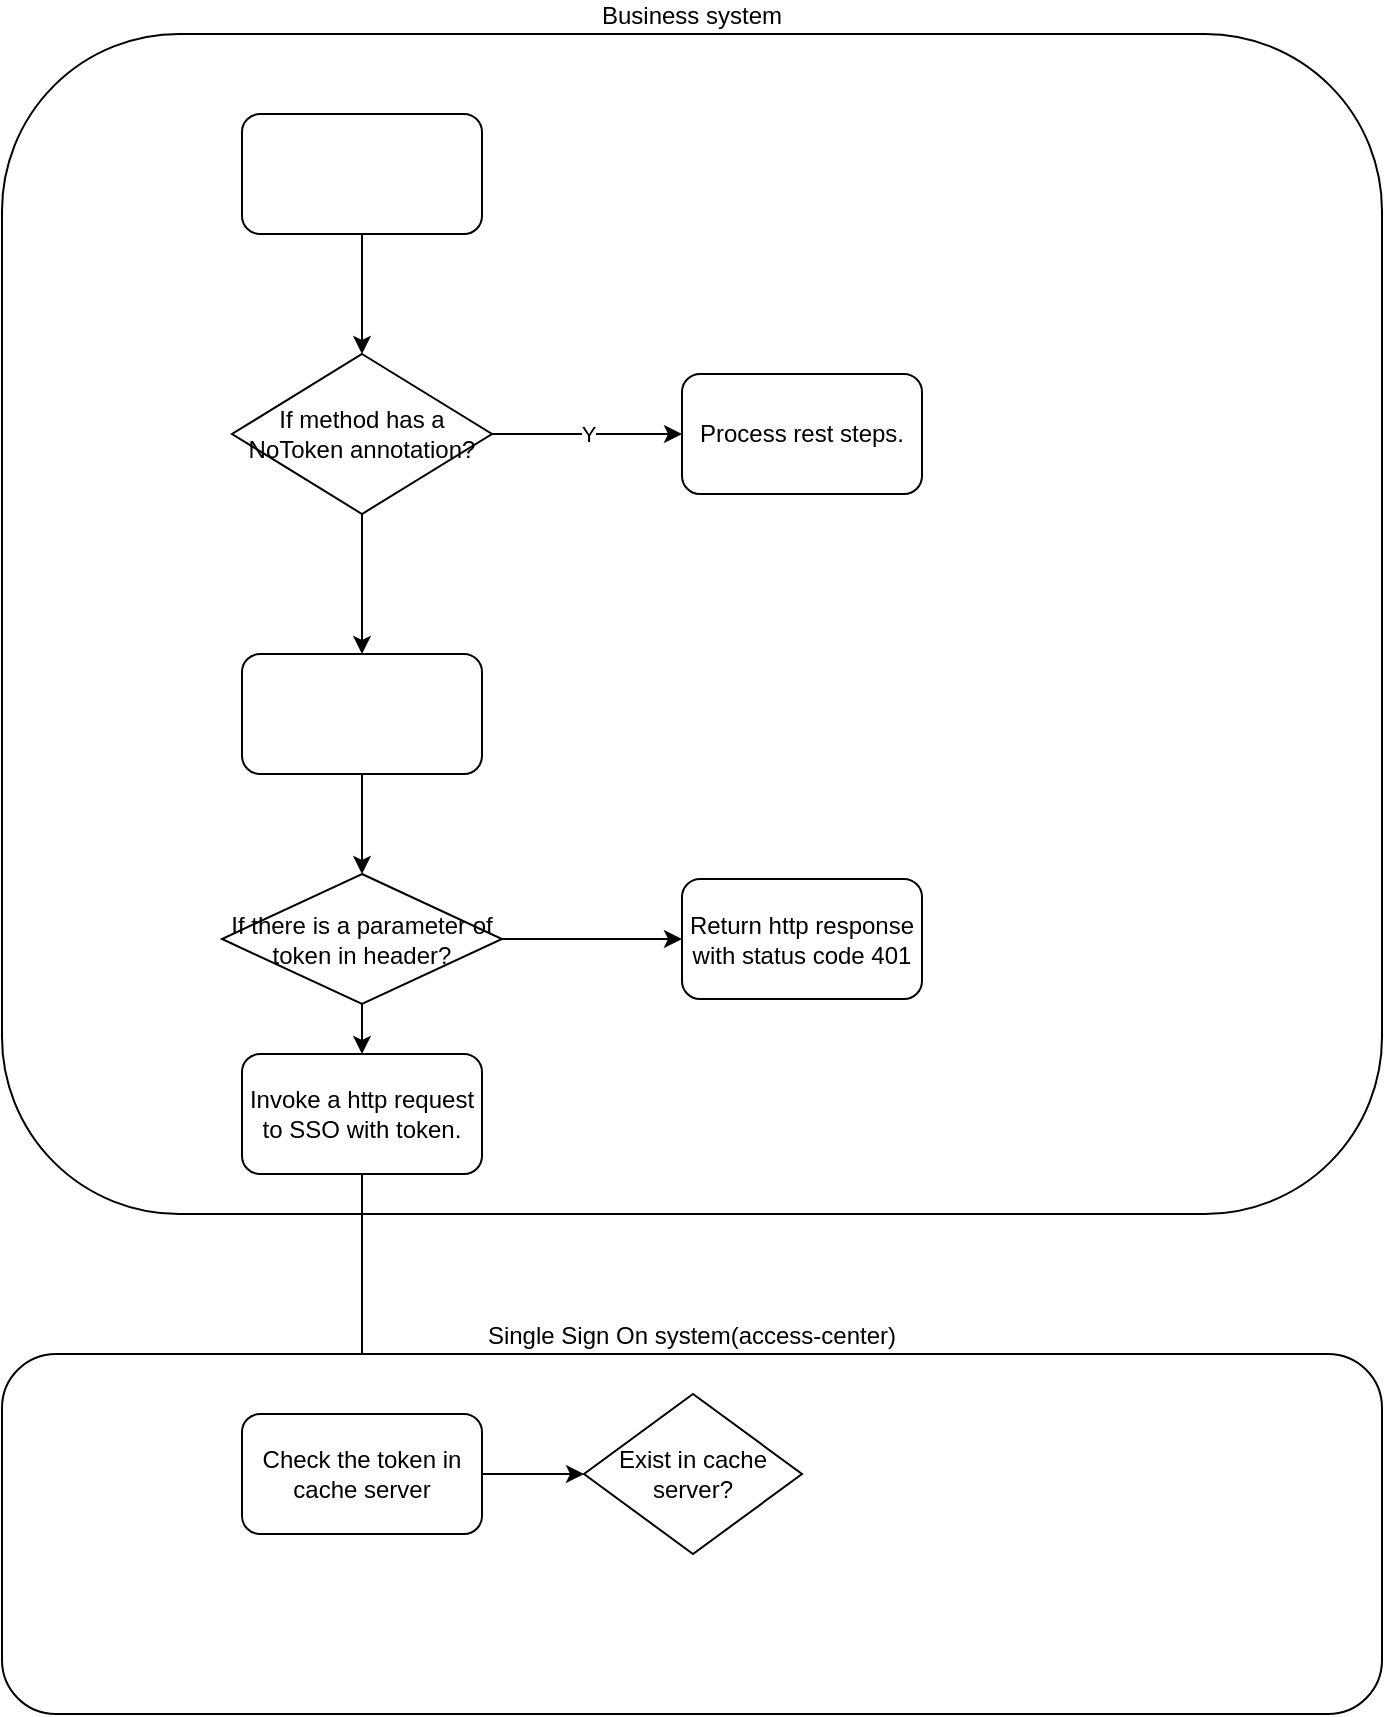 <mxfile version="16.6.5" type="github">
  <diagram id="eDHxqj6L2KVflL8UDVeR" name="Page-1">
    <mxGraphModel dx="726" dy="572" grid="1" gridSize="10" guides="1" tooltips="1" connect="1" arrows="1" fold="1" page="1" pageScale="1" pageWidth="827" pageHeight="1169" math="0" shadow="0">
      <root>
        <mxCell id="0" />
        <mxCell id="1" parent="0" />
        <mxCell id="VF5sbW5bGw1HgcJpIHXw-19" value="Business system" style="rounded=1;whiteSpace=wrap;html=1;labelPosition=center;verticalLabelPosition=top;align=center;verticalAlign=bottom;" vertex="1" parent="1">
          <mxGeometry x="20" y="80" width="690" height="590" as="geometry" />
        </mxCell>
        <mxCell id="VF5sbW5bGw1HgcJpIHXw-3" style="edgeStyle=orthogonalEdgeStyle;rounded=0;orthogonalLoop=1;jettySize=auto;html=1;exitX=0.5;exitY=1;exitDx=0;exitDy=0;entryX=0.5;entryY=0;entryDx=0;entryDy=0;" edge="1" parent="1" source="VF5sbW5bGw1HgcJpIHXw-1" target="VF5sbW5bGw1HgcJpIHXw-2">
          <mxGeometry relative="1" as="geometry" />
        </mxCell>
        <mxCell id="VF5sbW5bGw1HgcJpIHXw-1" value="" style="rounded=1;whiteSpace=wrap;html=1;" vertex="1" parent="1">
          <mxGeometry x="140" y="120" width="120" height="60" as="geometry" />
        </mxCell>
        <mxCell id="VF5sbW5bGw1HgcJpIHXw-5" value="Y" style="edgeStyle=orthogonalEdgeStyle;rounded=0;orthogonalLoop=1;jettySize=auto;html=1;exitX=1;exitY=0.5;exitDx=0;exitDy=0;entryX=0;entryY=0.5;entryDx=0;entryDy=0;" edge="1" parent="1" source="VF5sbW5bGw1HgcJpIHXw-2" target="VF5sbW5bGw1HgcJpIHXw-4">
          <mxGeometry relative="1" as="geometry" />
        </mxCell>
        <mxCell id="VF5sbW5bGw1HgcJpIHXw-7" style="edgeStyle=orthogonalEdgeStyle;rounded=0;orthogonalLoop=1;jettySize=auto;html=1;exitX=0.5;exitY=1;exitDx=0;exitDy=0;entryX=0.5;entryY=0;entryDx=0;entryDy=0;" edge="1" parent="1" source="VF5sbW5bGw1HgcJpIHXw-2" target="VF5sbW5bGw1HgcJpIHXw-6">
          <mxGeometry relative="1" as="geometry" />
        </mxCell>
        <mxCell id="VF5sbW5bGw1HgcJpIHXw-2" value="If method has a NoToken annotation? " style="rhombus;whiteSpace=wrap;html=1;" vertex="1" parent="1">
          <mxGeometry x="135" y="240" width="130" height="80" as="geometry" />
        </mxCell>
        <mxCell id="VF5sbW5bGw1HgcJpIHXw-4" value="Process rest steps." style="rounded=1;whiteSpace=wrap;html=1;" vertex="1" parent="1">
          <mxGeometry x="360" y="250" width="120" height="60" as="geometry" />
        </mxCell>
        <mxCell id="VF5sbW5bGw1HgcJpIHXw-9" value="" style="edgeStyle=orthogonalEdgeStyle;rounded=0;orthogonalLoop=1;jettySize=auto;html=1;" edge="1" parent="1" source="VF5sbW5bGw1HgcJpIHXw-6" target="VF5sbW5bGw1HgcJpIHXw-8">
          <mxGeometry relative="1" as="geometry" />
        </mxCell>
        <mxCell id="VF5sbW5bGw1HgcJpIHXw-6" value="" style="rounded=1;whiteSpace=wrap;html=1;" vertex="1" parent="1">
          <mxGeometry x="140" y="390" width="120" height="60" as="geometry" />
        </mxCell>
        <mxCell id="VF5sbW5bGw1HgcJpIHXw-10" style="edgeStyle=orthogonalEdgeStyle;rounded=0;orthogonalLoop=1;jettySize=auto;html=1;exitX=1;exitY=0.5;exitDx=0;exitDy=0;entryX=0;entryY=0.5;entryDx=0;entryDy=0;" edge="1" parent="1" source="VF5sbW5bGw1HgcJpIHXw-8" target="VF5sbW5bGw1HgcJpIHXw-11">
          <mxGeometry relative="1" as="geometry">
            <mxPoint x="360" y="533" as="targetPoint" />
          </mxGeometry>
        </mxCell>
        <mxCell id="VF5sbW5bGw1HgcJpIHXw-12" style="edgeStyle=orthogonalEdgeStyle;rounded=0;orthogonalLoop=1;jettySize=auto;html=1;exitX=0.5;exitY=1;exitDx=0;exitDy=0;entryX=0.5;entryY=0;entryDx=0;entryDy=0;" edge="1" parent="1" source="VF5sbW5bGw1HgcJpIHXw-8" target="VF5sbW5bGw1HgcJpIHXw-13">
          <mxGeometry relative="1" as="geometry">
            <mxPoint x="200" y="630" as="targetPoint" />
          </mxGeometry>
        </mxCell>
        <mxCell id="VF5sbW5bGw1HgcJpIHXw-8" value="If there is a parameter of token in header?" style="rhombus;whiteSpace=wrap;html=1;" vertex="1" parent="1">
          <mxGeometry x="130" y="500" width="140" height="65" as="geometry" />
        </mxCell>
        <mxCell id="VF5sbW5bGw1HgcJpIHXw-11" value="Return http response with status code 401" style="rounded=1;whiteSpace=wrap;html=1;" vertex="1" parent="1">
          <mxGeometry x="360" y="502.5" width="120" height="60" as="geometry" />
        </mxCell>
        <mxCell id="VF5sbW5bGw1HgcJpIHXw-16" style="edgeStyle=orthogonalEdgeStyle;rounded=0;orthogonalLoop=1;jettySize=auto;html=1;exitX=0.5;exitY=1;exitDx=0;exitDy=0;" edge="1" parent="1" source="VF5sbW5bGw1HgcJpIHXw-13" target="VF5sbW5bGw1HgcJpIHXw-15">
          <mxGeometry relative="1" as="geometry" />
        </mxCell>
        <mxCell id="VF5sbW5bGw1HgcJpIHXw-13" value="Invoke a http request to SSO with token." style="rounded=1;whiteSpace=wrap;html=1;" vertex="1" parent="1">
          <mxGeometry x="140" y="590" width="120" height="60" as="geometry" />
        </mxCell>
        <mxCell id="VF5sbW5bGw1HgcJpIHXw-14" value="Single Sign On system(access-center)" style="rounded=1;whiteSpace=wrap;html=1;labelPosition=center;verticalLabelPosition=top;align=center;verticalAlign=bottom;" vertex="1" parent="1">
          <mxGeometry x="20" y="740" width="690" height="180" as="geometry" />
        </mxCell>
        <mxCell id="VF5sbW5bGw1HgcJpIHXw-18" style="edgeStyle=orthogonalEdgeStyle;rounded=0;orthogonalLoop=1;jettySize=auto;html=1;exitX=1;exitY=0.5;exitDx=0;exitDy=0;entryX=0;entryY=0.5;entryDx=0;entryDy=0;" edge="1" parent="1" source="VF5sbW5bGw1HgcJpIHXw-15" target="VF5sbW5bGw1HgcJpIHXw-17">
          <mxGeometry relative="1" as="geometry" />
        </mxCell>
        <mxCell id="VF5sbW5bGw1HgcJpIHXw-15" value="Check the token in cache server" style="rounded=1;whiteSpace=wrap;html=1;" vertex="1" parent="1">
          <mxGeometry x="140" y="770" width="120" height="60" as="geometry" />
        </mxCell>
        <mxCell id="VF5sbW5bGw1HgcJpIHXw-17" value="Exist in cache server?" style="rhombus;whiteSpace=wrap;html=1;" vertex="1" parent="1">
          <mxGeometry x="311" y="760" width="109" height="80" as="geometry" />
        </mxCell>
      </root>
    </mxGraphModel>
  </diagram>
</mxfile>
